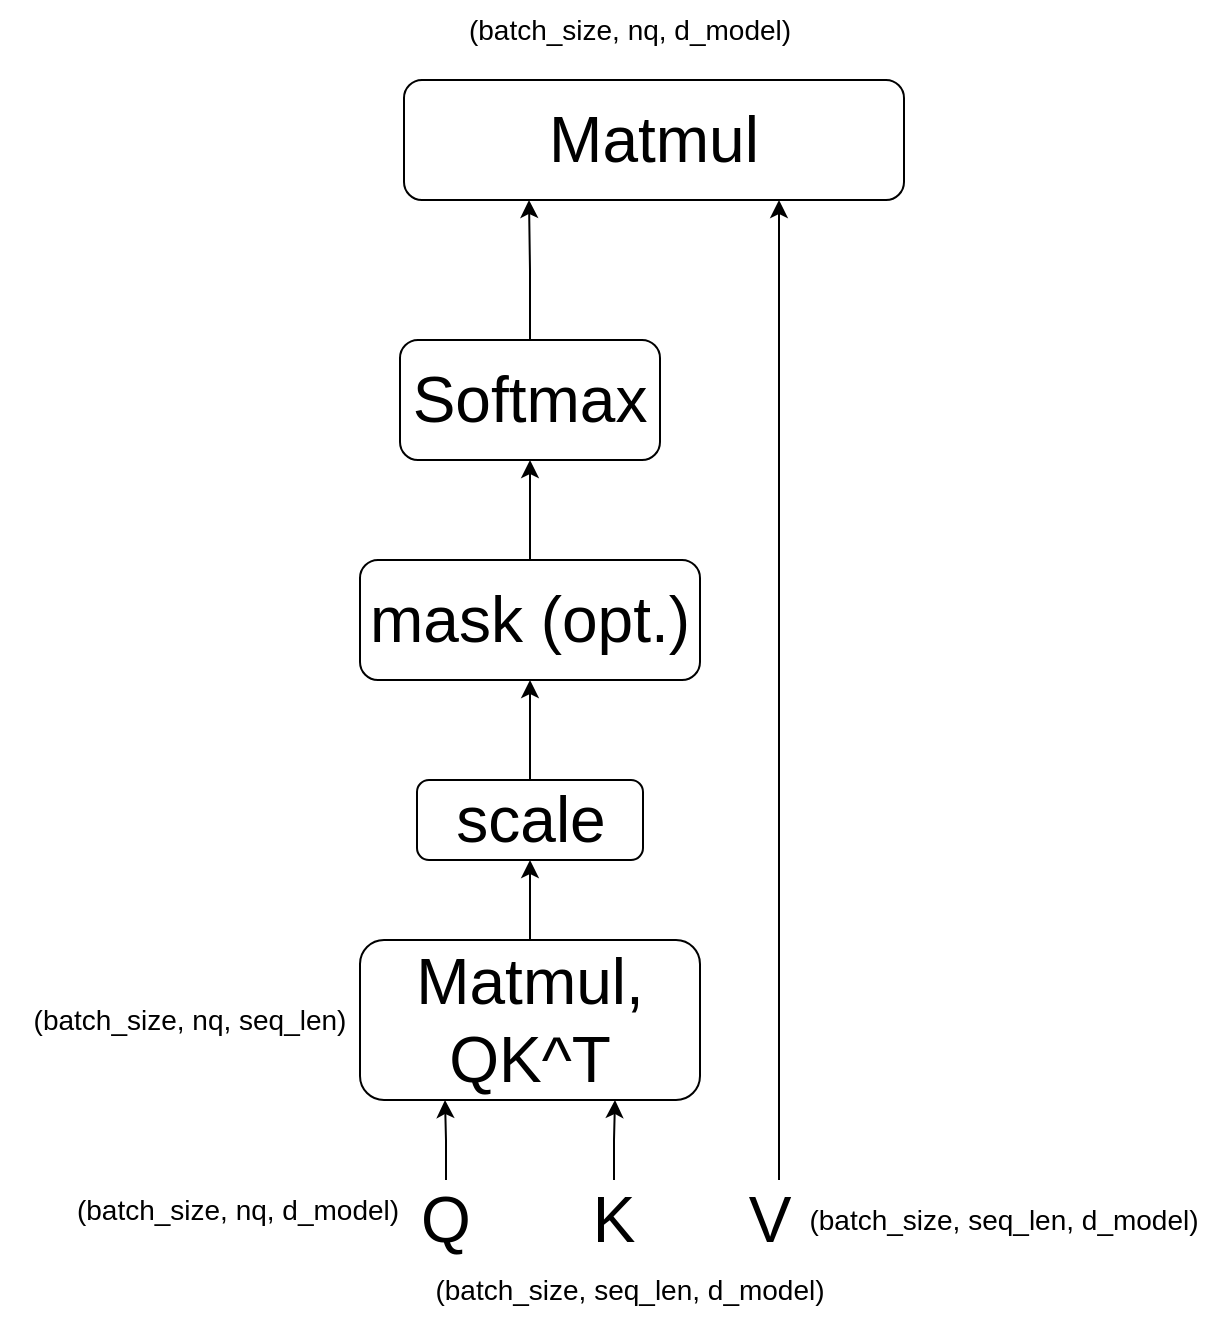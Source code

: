 <mxfile version="21.2.8" type="device">
  <diagram name="第 1 页" id="oSoOq4cKzJZ6KcOtxv8w">
    <mxGraphModel dx="1100" dy="1986" grid="1" gridSize="10" guides="1" tooltips="1" connect="1" arrows="1" fold="1" page="1" pageScale="1" pageWidth="827" pageHeight="1169" math="0" shadow="0">
      <root>
        <mxCell id="0" />
        <mxCell id="1" parent="0" />
        <mxCell id="0xJEWBCu3Yegg7E7fp9d-10" value="" style="edgeStyle=orthogonalEdgeStyle;rounded=0;orthogonalLoop=1;jettySize=auto;html=1;" edge="1" parent="1" source="0xJEWBCu3Yegg7E7fp9d-2" target="0xJEWBCu3Yegg7E7fp9d-9">
          <mxGeometry relative="1" as="geometry" />
        </mxCell>
        <mxCell id="0xJEWBCu3Yegg7E7fp9d-2" value="&lt;font style=&quot;font-size: 32px;&quot;&gt;Matmul, QK^T&lt;/font&gt;" style="rounded=1;whiteSpace=wrap;html=1;" vertex="1" parent="1">
          <mxGeometry x="258" y="350" width="170" height="80" as="geometry" />
        </mxCell>
        <mxCell id="0xJEWBCu3Yegg7E7fp9d-21" style="edgeStyle=orthogonalEdgeStyle;rounded=0;orthogonalLoop=1;jettySize=auto;html=1;entryX=0.25;entryY=1;entryDx=0;entryDy=0;" edge="1" parent="1" source="0xJEWBCu3Yegg7E7fp9d-4" target="0xJEWBCu3Yegg7E7fp9d-2">
          <mxGeometry relative="1" as="geometry" />
        </mxCell>
        <mxCell id="0xJEWBCu3Yegg7E7fp9d-4" value="&lt;font style=&quot;font-size: 32px;&quot;&gt;Q&lt;/font&gt;" style="text;html=1;strokeColor=none;fillColor=none;align=center;verticalAlign=middle;whiteSpace=wrap;rounded=0;" vertex="1" parent="1">
          <mxGeometry x="268" y="470" width="66" height="40" as="geometry" />
        </mxCell>
        <mxCell id="0xJEWBCu3Yegg7E7fp9d-20" style="edgeStyle=orthogonalEdgeStyle;rounded=0;orthogonalLoop=1;jettySize=auto;html=1;entryX=0.75;entryY=1;entryDx=0;entryDy=0;" edge="1" parent="1" source="0xJEWBCu3Yegg7E7fp9d-5" target="0xJEWBCu3Yegg7E7fp9d-2">
          <mxGeometry relative="1" as="geometry" />
        </mxCell>
        <mxCell id="0xJEWBCu3Yegg7E7fp9d-5" value="&lt;span style=&quot;font-size: 32px;&quot;&gt;K&lt;/span&gt;" style="text;html=1;strokeColor=none;fillColor=none;align=center;verticalAlign=middle;whiteSpace=wrap;rounded=0;" vertex="1" parent="1">
          <mxGeometry x="377" y="470" width="16" height="40" as="geometry" />
        </mxCell>
        <mxCell id="0xJEWBCu3Yegg7E7fp9d-17" style="edgeStyle=orthogonalEdgeStyle;rounded=0;orthogonalLoop=1;jettySize=auto;html=1;entryX=0.75;entryY=1;entryDx=0;entryDy=0;" edge="1" parent="1" source="0xJEWBCu3Yegg7E7fp9d-6" target="0xJEWBCu3Yegg7E7fp9d-15">
          <mxGeometry relative="1" as="geometry">
            <Array as="points">
              <mxPoint x="468" y="225" />
            </Array>
          </mxGeometry>
        </mxCell>
        <mxCell id="0xJEWBCu3Yegg7E7fp9d-6" value="&lt;span style=&quot;font-size: 32px;&quot;&gt;V&lt;/span&gt;" style="text;html=1;strokeColor=none;fillColor=none;align=center;verticalAlign=middle;whiteSpace=wrap;rounded=0;" vertex="1" parent="1">
          <mxGeometry x="430" y="470" width="66" height="40" as="geometry" />
        </mxCell>
        <mxCell id="0xJEWBCu3Yegg7E7fp9d-12" value="" style="edgeStyle=orthogonalEdgeStyle;rounded=0;orthogonalLoop=1;jettySize=auto;html=1;" edge="1" parent="1" source="0xJEWBCu3Yegg7E7fp9d-9" target="0xJEWBCu3Yegg7E7fp9d-11">
          <mxGeometry relative="1" as="geometry" />
        </mxCell>
        <mxCell id="0xJEWBCu3Yegg7E7fp9d-9" value="&lt;span style=&quot;font-size: 32px;&quot;&gt;scale&lt;/span&gt;" style="rounded=1;whiteSpace=wrap;html=1;" vertex="1" parent="1">
          <mxGeometry x="286.5" y="270" width="113" height="40" as="geometry" />
        </mxCell>
        <mxCell id="0xJEWBCu3Yegg7E7fp9d-14" value="" style="edgeStyle=orthogonalEdgeStyle;rounded=0;orthogonalLoop=1;jettySize=auto;html=1;" edge="1" parent="1" source="0xJEWBCu3Yegg7E7fp9d-11" target="0xJEWBCu3Yegg7E7fp9d-13">
          <mxGeometry relative="1" as="geometry" />
        </mxCell>
        <mxCell id="0xJEWBCu3Yegg7E7fp9d-11" value="&lt;span style=&quot;font-size: 32px;&quot;&gt;mask (opt.)&lt;/span&gt;" style="rounded=1;whiteSpace=wrap;html=1;" vertex="1" parent="1">
          <mxGeometry x="258" y="160" width="170" height="60" as="geometry" />
        </mxCell>
        <mxCell id="0xJEWBCu3Yegg7E7fp9d-18" style="edgeStyle=orthogonalEdgeStyle;rounded=0;orthogonalLoop=1;jettySize=auto;html=1;entryX=0.25;entryY=1;entryDx=0;entryDy=0;" edge="1" parent="1" source="0xJEWBCu3Yegg7E7fp9d-13" target="0xJEWBCu3Yegg7E7fp9d-15">
          <mxGeometry relative="1" as="geometry" />
        </mxCell>
        <mxCell id="0xJEWBCu3Yegg7E7fp9d-13" value="&lt;span style=&quot;font-size: 32px;&quot;&gt;Softmax&lt;/span&gt;" style="rounded=1;whiteSpace=wrap;html=1;" vertex="1" parent="1">
          <mxGeometry x="278" y="50" width="130" height="60" as="geometry" />
        </mxCell>
        <mxCell id="0xJEWBCu3Yegg7E7fp9d-15" value="&lt;span style=&quot;font-size: 32px;&quot;&gt;Matmul&lt;/span&gt;" style="rounded=1;whiteSpace=wrap;html=1;" vertex="1" parent="1">
          <mxGeometry x="280" y="-80" width="250" height="60" as="geometry" />
        </mxCell>
        <mxCell id="0xJEWBCu3Yegg7E7fp9d-22" value="&lt;font style=&quot;font-size: 14px;&quot;&gt;(batch_size, nq, d_model)&lt;/font&gt;" style="text;html=1;strokeColor=none;fillColor=none;align=center;verticalAlign=middle;whiteSpace=wrap;rounded=0;" vertex="1" parent="1">
          <mxGeometry x="106.5" y="470" width="180" height="30" as="geometry" />
        </mxCell>
        <mxCell id="0xJEWBCu3Yegg7E7fp9d-23" value="&lt;font style=&quot;font-size: 14px;&quot;&gt;(batch_size, seq_len, d_model)&lt;/font&gt;" style="text;html=1;strokeColor=none;fillColor=none;align=center;verticalAlign=middle;whiteSpace=wrap;rounded=0;" vertex="1" parent="1">
          <mxGeometry x="286.5" y="510" width="212" height="30" as="geometry" />
        </mxCell>
        <mxCell id="0xJEWBCu3Yegg7E7fp9d-24" value="&lt;font style=&quot;font-size: 14px;&quot;&gt;(batch_size, seq_len, d_model)&lt;/font&gt;" style="text;html=1;strokeColor=none;fillColor=none;align=center;verticalAlign=middle;whiteSpace=wrap;rounded=0;" vertex="1" parent="1">
          <mxGeometry x="480" y="475" width="200" height="30" as="geometry" />
        </mxCell>
        <mxCell id="0xJEWBCu3Yegg7E7fp9d-25" value="&lt;font style=&quot;font-size: 14px;&quot;&gt;(batch_size, nq, seq_len)&lt;/font&gt;" style="text;html=1;strokeColor=none;fillColor=none;align=center;verticalAlign=middle;whiteSpace=wrap;rounded=0;" vertex="1" parent="1">
          <mxGeometry x="78" y="375" width="190" height="30" as="geometry" />
        </mxCell>
        <mxCell id="0xJEWBCu3Yegg7E7fp9d-26" value="&lt;font style=&quot;font-size: 14px;&quot;&gt;(batch_size, nq, d_model)&lt;/font&gt;" style="text;html=1;strokeColor=none;fillColor=none;align=center;verticalAlign=middle;whiteSpace=wrap;rounded=0;" vertex="1" parent="1">
          <mxGeometry x="297.5" y="-120" width="190" height="30" as="geometry" />
        </mxCell>
      </root>
    </mxGraphModel>
  </diagram>
</mxfile>
